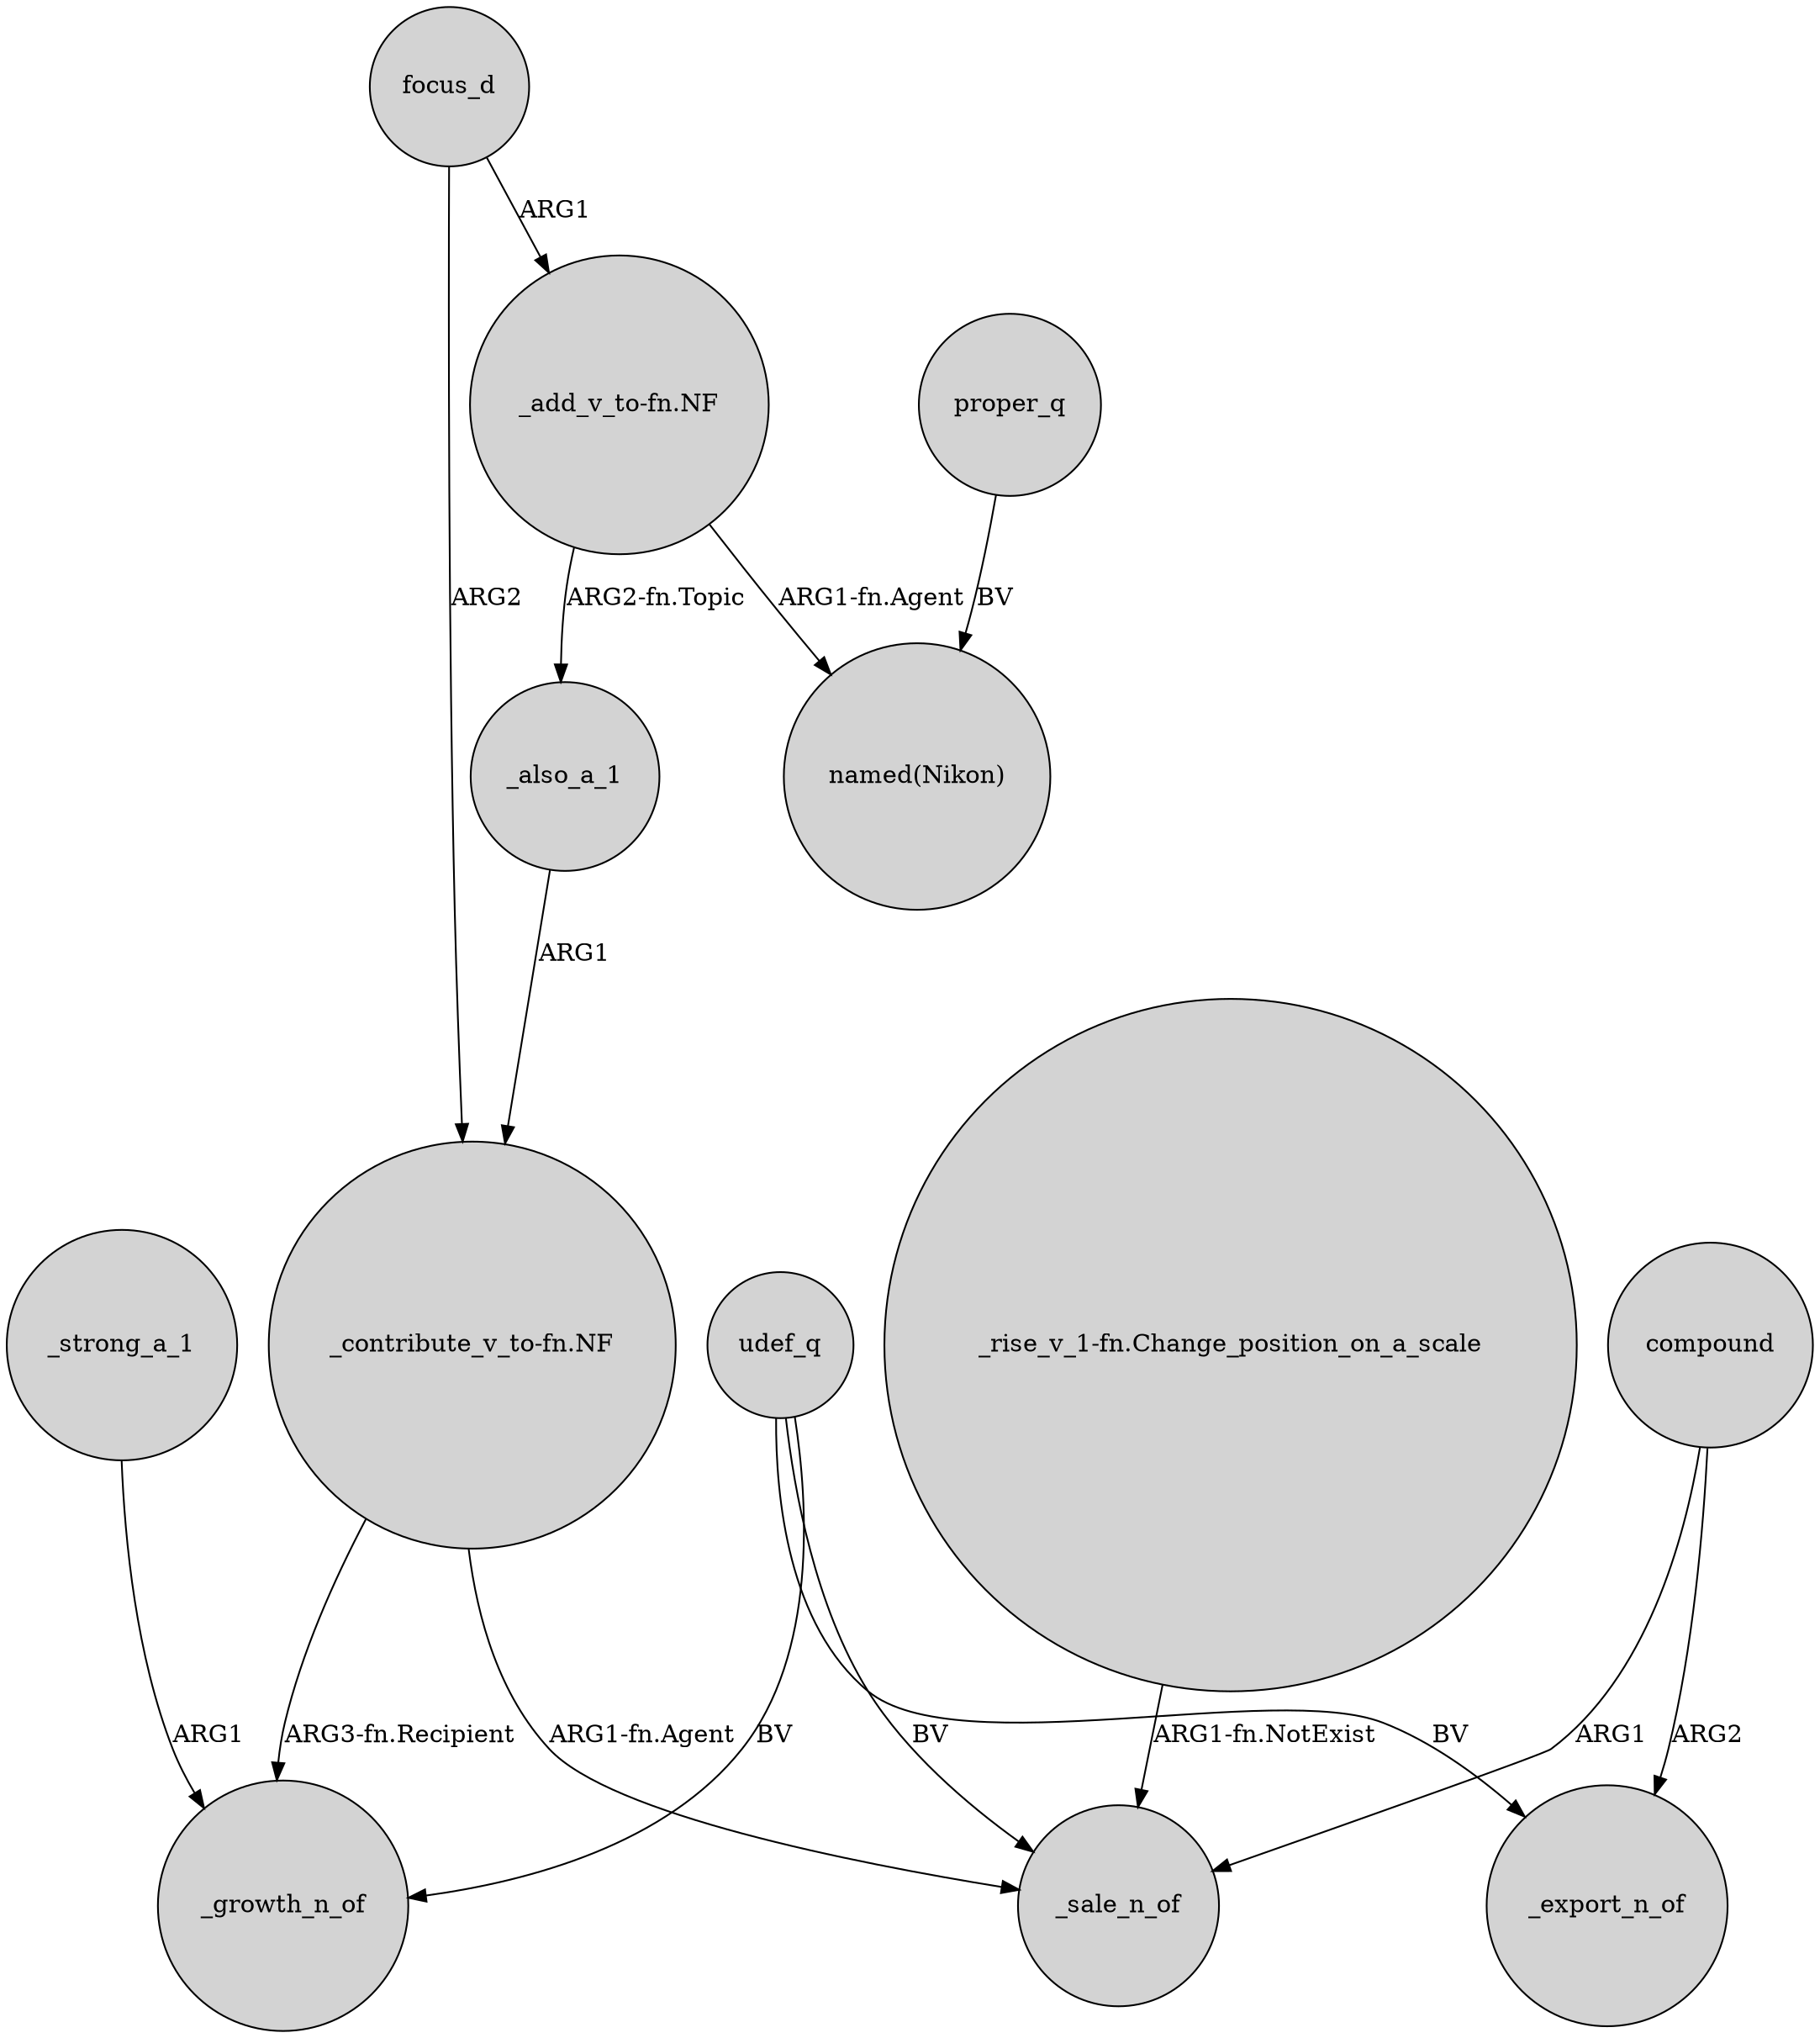 digraph {
	node [shape=circle style=filled]
	focus_d -> "_contribute_v_to-fn.NF" [label=ARG2]
	"_add_v_to-fn.NF" -> _also_a_1 [label="ARG2-fn.Topic"]
	_also_a_1 -> "_contribute_v_to-fn.NF" [label=ARG1]
	"_contribute_v_to-fn.NF" -> _growth_n_of [label="ARG3-fn.Recipient"]
	"_add_v_to-fn.NF" -> "named(Nikon)" [label="ARG1-fn.Agent"]
	focus_d -> "_add_v_to-fn.NF" [label=ARG1]
	proper_q -> "named(Nikon)" [label=BV]
	"_contribute_v_to-fn.NF" -> _sale_n_of [label="ARG1-fn.Agent"]
	udef_q -> _growth_n_of [label=BV]
	"_rise_v_1-fn.Change_position_on_a_scale" -> _sale_n_of [label="ARG1-fn.NotExist"]
	_strong_a_1 -> _growth_n_of [label=ARG1]
	compound -> _sale_n_of [label=ARG1]
	udef_q -> _export_n_of [label=BV]
	compound -> _export_n_of [label=ARG2]
	udef_q -> _sale_n_of [label=BV]
}
